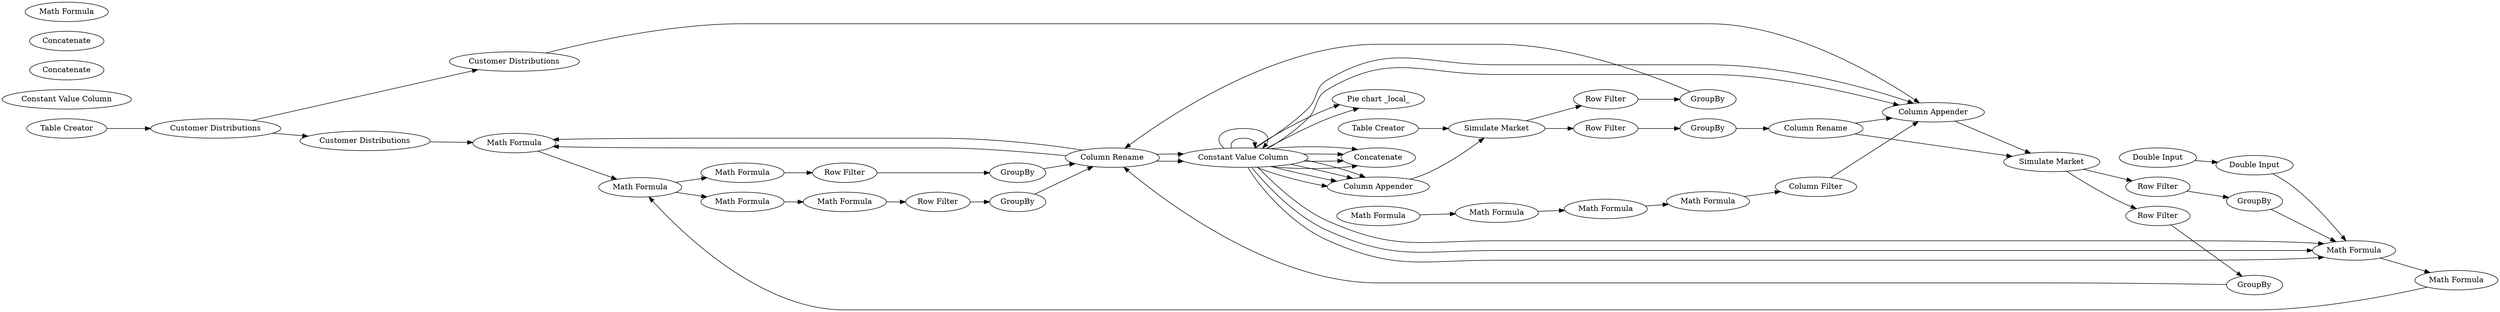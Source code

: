 digraph {
	1 [label="Table Creator"]
	2 [label="Customer Distributions"]
	4 [label="Customer Distributions"]
	5 [label="Customer Distributions"]
	3 [label="Math Formula"]
	6 [label="Math Formula"]
	7 [label="Math Formula"]
	11 [label="Row Filter"]
	12 [label=GroupBy]
	24 [label="Math Formula"]
	38 [label="Column Rename"]
	39 [label="Constant Value Column"]
	8 [label="Math Formula"]
	9 [label="Math Formula"]
	10 [label="Math Formula"]
	20 [label="Column Filter"]
	25 [label="Math Formula"]
	32 [label=GroupBy]
	33 [label="Row Filter"]
	34 [label="Column Appender"]
	35 [label=GroupBy]
	36 [label="Row Filter"]
	37 [label="Simulate Market"]
	38 [label="Column Rename"]
	39 [label="Constant Value Column"]
	42 [label="Table Creator"]
	43 [label="Constant Value Column"]
	44 [label="Column Rename"]
	45 [label=Concatenate]
	48 [label="Pie chart _local_"]
	13 [label="Math Formula"]
	14 [label="Math Formula"]
	15 [label=GroupBy]
	16 [label="Row Filter"]
	24 [label="Math Formula"]
	28 [label="Double Input"]
	29 [label="Math Formula"]
	38 [label="Column Rename"]
	39 [label="Constant Value Column"]
	40 [label="Double Input"]
	41 [label="Math Formula"]
	21 [label="Simulate Market"]
	22 [label="Table Creator"]
	26 [label=GroupBy]
	27 [label="Row Filter"]
	30 [label="Row Filter"]
	31 [label=GroupBy]
	38 [label="Column Rename"]
	39 [label="Constant Value Column"]
	41 [label="Math Formula"]
	42 [label="Column Rename"]
	43 [label="Constant Value Column"]
	44 [label=Concatenate]
	48 [label="Pie chart _local_"]
	49 [label="Column Appender"]
	46 [label=Concatenate]
	3 -> 24
	6 -> 7
	7 -> 11
	11 -> 12
	12 -> 38
	24 -> 6
	38 -> 39
	8 -> 25
	9 -> 10
	10 -> 20
	20 -> 34
	25 -> 9
	32 -> 38
	33 -> 35
	34 -> 37
	35 -> 29
	36 -> 32
	37 -> 36
	37 -> 33
	38 -> 39
	39 -> 49
	42 -> 37
	39 -> 49
	39 -> 34
	39 -> 48
	13 -> 24
	14 -> 16
	15 -> 38
	16 -> 15
	24 -> 14
	28 -> 40
	29 -> 13
	38 -> 3
	40 -> 29
	39 -> 39
	21 -> 30
	21 -> 27
	22 -> 21
	26 -> 42
	27 -> 26
	30 -> 31
	31 -> 38
	38 -> 3
	39 -> 29
	39 -> 39
	42 -> 34
	39 -> 29
	39 -> 48
	49 -> 21
	1 -> 2
	2 -> 4
	2 -> 5
	4 -> 3
	5 -> 34
	39 -> 34
	39 -> 29
	39 -> 46
	39 -> 49
	39 -> 46
	39 -> 49
	39 -> 46
	39 -> 46
	rankdir=LR
}
